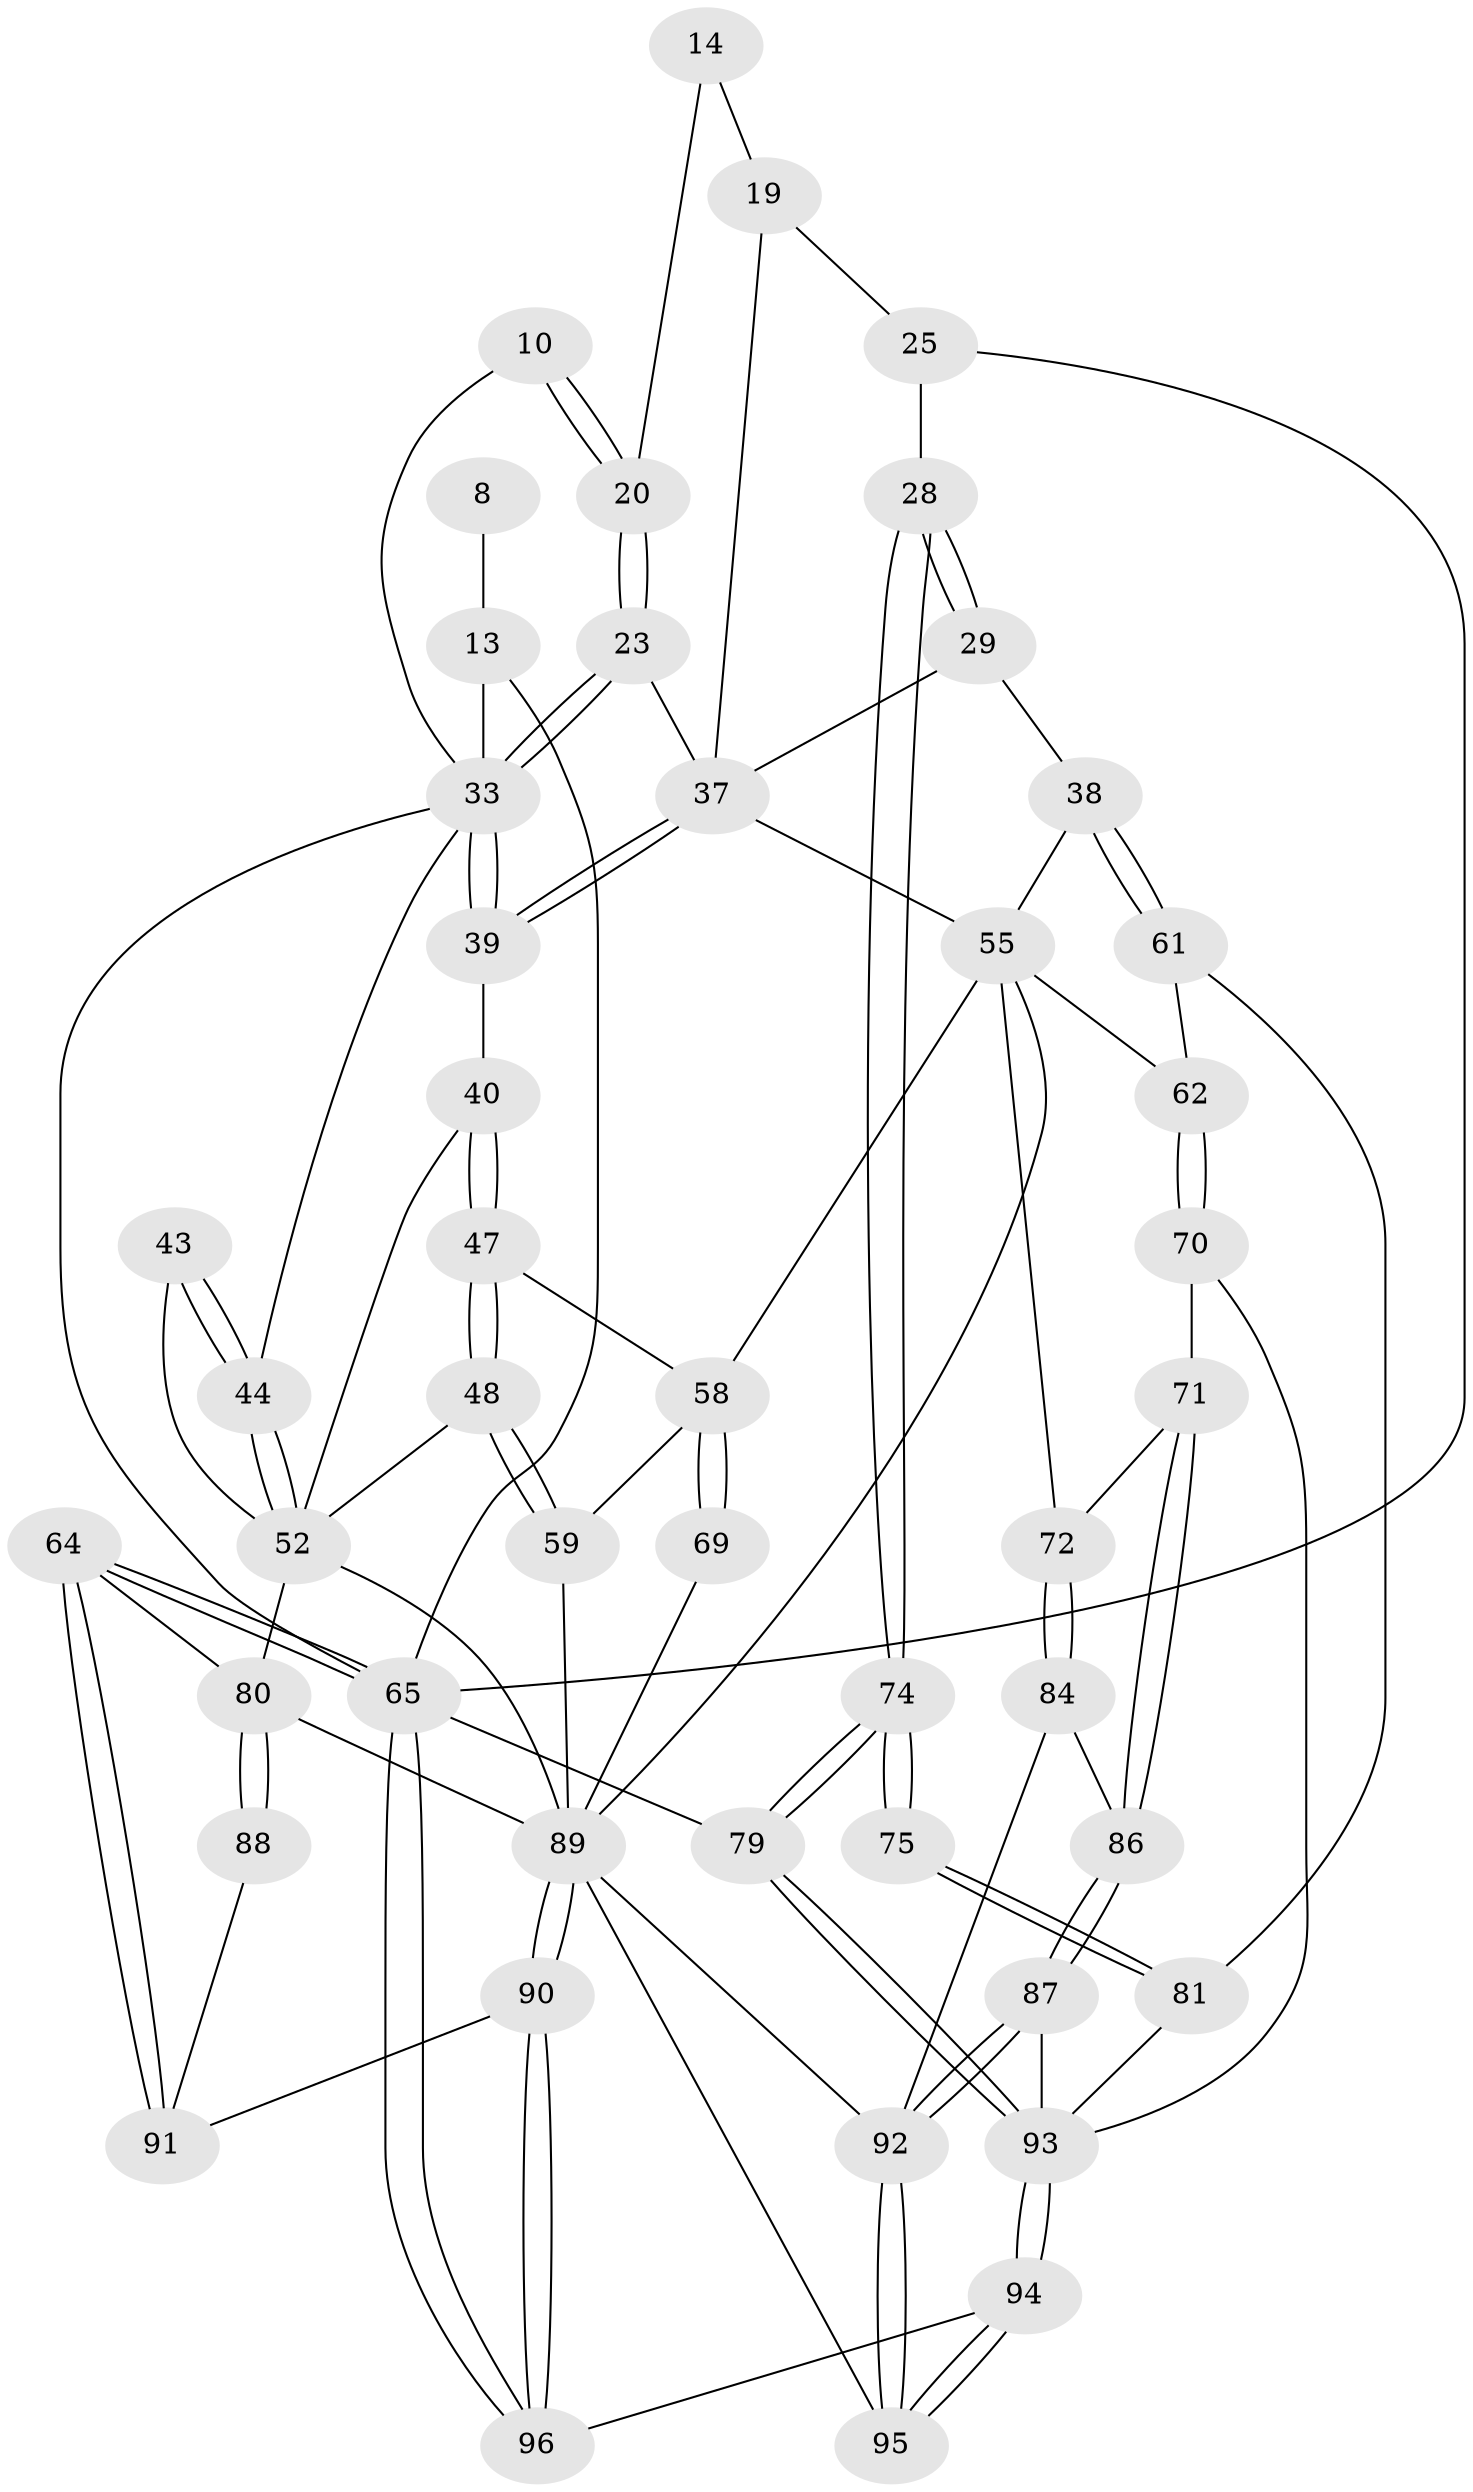 // original degree distribution, {3: 0.020833333333333332, 4: 0.25, 6: 0.22916666666666666, 5: 0.5}
// Generated by graph-tools (version 1.1) at 2025/02/03/09/25 05:02:23]
// undirected, 48 vertices, 112 edges
graph export_dot {
graph [start="1"]
  node [color=gray90,style=filled];
  8 [pos="+0.30133076946810855+0"];
  10 [pos="+0.2852804747471818+0.14336465502029413"];
  13 [pos="+0.16973850934044749+0.09964107202319379",super="+7"];
  14 [pos="+0.531701446208878+0.1244417789796746",super="+2"];
  19 [pos="+0.8483008834882388+0.19045026282471625",super="+16+17"];
  20 [pos="+0.39978110869282274+0.19918232331509297",super="+15+9"];
  23 [pos="+0.4189140645834033+0.28630739387241466"];
  25 [pos="+1+0.3705317905259834",super="+18"];
  28 [pos="+1+0.44656544767924916"];
  29 [pos="+1+0.4684540407584931"];
  33 [pos="+0.2805010964976013+0.3782215696481125",super="+30+12+24"];
  37 [pos="+0.4868366748200391+0.4757971154807762",super="+22+21+27+26"];
  38 [pos="+0.9207920857063009+0.517763837451693"];
  39 [pos="+0.3000287399342559+0.46946604136685827"];
  40 [pos="+0.2955645146288188+0.47602329945353444"];
  43 [pos="+0.10477373711183473+0.5040502588590273"];
  44 [pos="+0+0.3492888039087649",super="+42"];
  47 [pos="+0.2945830411621927+0.47874672751309527"];
  48 [pos="+0.23373044815779256+0.5317768161495621"];
  52 [pos="+0+0.5435686657123169",super="+51+49+41"];
  55 [pos="+0.4386345602910592+0.665220614276505",super="+54+36+35+34"];
  58 [pos="+0.2707252245051208+0.6335164848129062",super="+57"];
  59 [pos="+0.25600513823618243+0.6342949278998657"];
  61 [pos="+0.851089734187052+0.5886643163003629"];
  62 [pos="+0.8214212002363553+0.5953356082537584"];
  64 [pos="+0+1"];
  65 [pos="+0+1",super="+6"];
  69 [pos="+0.32870902791405693+0.6492408262065186"];
  70 [pos="+0.6999143376897338+0.7009510960123814"];
  71 [pos="+0.6846176296000958+0.7031872827598644"];
  72 [pos="+0.5833066287851243+0.671031741779688"];
  74 [pos="+1+1"];
  75 [pos="+1+0.8232366108033549"];
  79 [pos="+1+1"];
  80 [pos="+0+0.8165031702172507",super="+63+68+67"];
  81 [pos="+0.8114521973838184+0.8286543090231823",super="+76"];
  84 [pos="+0.5613663951640416+0.7846316184258759"];
  86 [pos="+0.6460670657162798+0.8213661574598907"];
  87 [pos="+0.6508393547512428+0.8490154100835718"];
  88 [pos="+0.12714030506769963+0.7592242682851169"];
  89 [pos="+0.31562730363374647+0.8856105403428551",super="+78+53"];
  90 [pos="+0.290792847589687+0.9484551834383108"];
  91 [pos="+0.0940174426788834+0.8447689796507921"];
  92 [pos="+0.6034174447983002+0.9570221273388648",super="+85"];
  93 [pos="+0.8701463141492727+1",super="+82+83"];
  94 [pos="+0.694826789024364+1"];
  95 [pos="+0.6055954618207753+0.9741979661736286"];
  96 [pos="+0.2443688782885767+1"];
  8 -- 13 [weight=2];
  10 -- 20 [weight=2];
  10 -- 20;
  10 -- 33;
  13 -- 65;
  13 -- 33;
  14 -- 20 [weight=2];
  14 -- 19 [weight=2];
  19 -- 25 [weight=2];
  19 -- 37 [weight=2];
  20 -- 23;
  20 -- 23;
  23 -- 33;
  23 -- 33;
  23 -- 37;
  25 -- 28;
  25 -- 65 [weight=2];
  28 -- 29;
  28 -- 29;
  28 -- 74;
  28 -- 74;
  29 -- 38;
  29 -- 37;
  33 -- 39;
  33 -- 39;
  33 -- 44 [weight=2];
  33 -- 65;
  37 -- 39;
  37 -- 39;
  37 -- 55 [weight=2];
  38 -- 61;
  38 -- 61;
  38 -- 55;
  39 -- 40;
  40 -- 47;
  40 -- 47;
  40 -- 52;
  43 -- 44 [weight=2];
  43 -- 44;
  43 -- 52;
  44 -- 52 [weight=2];
  44 -- 52;
  47 -- 48;
  47 -- 48;
  47 -- 58;
  48 -- 59;
  48 -- 59;
  48 -- 52;
  52 -- 80 [weight=2];
  52 -- 89 [weight=2];
  55 -- 72;
  55 -- 62;
  55 -- 58;
  55 -- 89;
  58 -- 59;
  58 -- 69 [weight=2];
  58 -- 69;
  59 -- 89;
  61 -- 62;
  61 -- 81;
  62 -- 70;
  62 -- 70;
  64 -- 65;
  64 -- 65;
  64 -- 91;
  64 -- 91;
  64 -- 80;
  65 -- 96;
  65 -- 96;
  65 -- 79 [weight=2];
  69 -- 89;
  70 -- 71;
  70 -- 93;
  71 -- 72;
  71 -- 86;
  71 -- 86;
  72 -- 84;
  72 -- 84;
  74 -- 75;
  74 -- 75;
  74 -- 79;
  74 -- 79;
  75 -- 81 [weight=2];
  75 -- 81;
  79 -- 93;
  79 -- 93;
  80 -- 88 [weight=2];
  80 -- 88;
  80 -- 89;
  81 -- 93;
  84 -- 86;
  84 -- 92;
  86 -- 87;
  86 -- 87;
  87 -- 92;
  87 -- 92;
  87 -- 93;
  88 -- 91;
  89 -- 90;
  89 -- 90;
  89 -- 95;
  89 -- 92;
  90 -- 91;
  90 -- 96;
  90 -- 96;
  92 -- 95;
  92 -- 95;
  93 -- 94;
  93 -- 94;
  94 -- 95;
  94 -- 95;
  94 -- 96;
}
